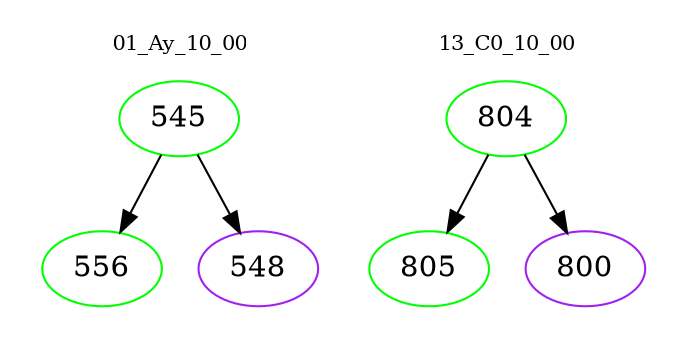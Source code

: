 digraph{
subgraph cluster_0 {
color = white
label = "01_Ay_10_00";
fontsize=10;
T0_545 [label="545", color="green"]
T0_545 -> T0_556 [color="black"]
T0_556 [label="556", color="green"]
T0_545 -> T0_548 [color="black"]
T0_548 [label="548", color="purple"]
}
subgraph cluster_1 {
color = white
label = "13_C0_10_00";
fontsize=10;
T1_804 [label="804", color="green"]
T1_804 -> T1_805 [color="black"]
T1_805 [label="805", color="green"]
T1_804 -> T1_800 [color="black"]
T1_800 [label="800", color="purple"]
}
}
